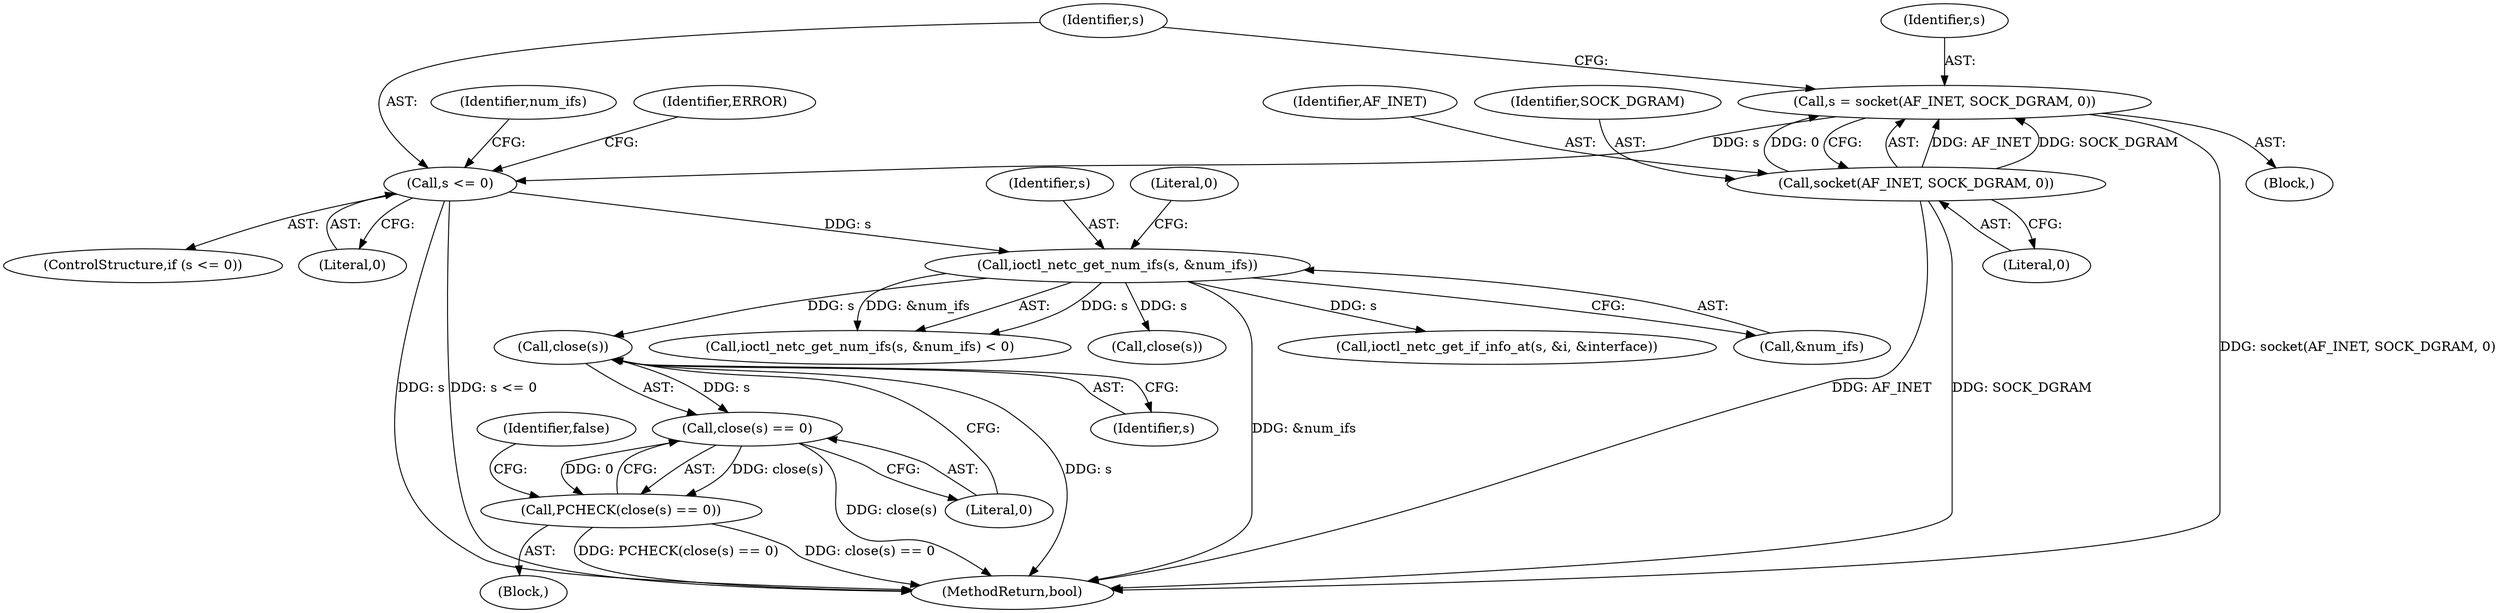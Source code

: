 digraph "1_Chrome_f7b2214a08547e0d28b1a2fef3c19ee0f9febd19@API" {
"1000140" [label="(Call,close(s))"];
"1000128" [label="(Call,ioctl_netc_get_num_ifs(s, &num_ifs))"];
"1000112" [label="(Call,s <= 0)"];
"1000105" [label="(Call,s = socket(AF_INET, SOCK_DGRAM, 0))"];
"1000107" [label="(Call,socket(AF_INET, SOCK_DGRAM, 0))"];
"1000139" [label="(Call,close(s) == 0)"];
"1000138" [label="(Call,PCHECK(close(s) == 0))"];
"1000110" [label="(Literal,0)"];
"1000159" [label="(Call,ioctl_netc_get_if_info_at(s, &i, &interface))"];
"1000128" [label="(Call,ioctl_netc_get_num_ifs(s, &num_ifs))"];
"1000250" [label="(MethodReturn,bool)"];
"1000113" [label="(Identifier,s)"];
"1000142" [label="(Literal,0)"];
"1000112" [label="(Call,s <= 0)"];
"1000107" [label="(Call,socket(AF_INET, SOCK_DGRAM, 0))"];
"1000106" [label="(Identifier,s)"];
"1000130" [label="(Call,&num_ifs)"];
"1000124" [label="(Identifier,num_ifs)"];
"1000133" [label="(Block,)"];
"1000118" [label="(Identifier,ERROR)"];
"1000109" [label="(Identifier,SOCK_DGRAM)"];
"1000132" [label="(Literal,0)"];
"1000127" [label="(Call,ioctl_netc_get_num_ifs(s, &num_ifs) < 0)"];
"1000141" [label="(Identifier,s)"];
"1000111" [label="(ControlStructure,if (s <= 0))"];
"1000139" [label="(Call,close(s) == 0)"];
"1000140" [label="(Call,close(s))"];
"1000105" [label="(Call,s = socket(AF_INET, SOCK_DGRAM, 0))"];
"1000245" [label="(Call,close(s))"];
"1000129" [label="(Identifier,s)"];
"1000103" [label="(Block,)"];
"1000144" [label="(Identifier,false)"];
"1000114" [label="(Literal,0)"];
"1000108" [label="(Identifier,AF_INET)"];
"1000138" [label="(Call,PCHECK(close(s) == 0))"];
"1000140" -> "1000139"  [label="AST: "];
"1000140" -> "1000141"  [label="CFG: "];
"1000141" -> "1000140"  [label="AST: "];
"1000142" -> "1000140"  [label="CFG: "];
"1000140" -> "1000250"  [label="DDG: s"];
"1000140" -> "1000139"  [label="DDG: s"];
"1000128" -> "1000140"  [label="DDG: s"];
"1000128" -> "1000127"  [label="AST: "];
"1000128" -> "1000130"  [label="CFG: "];
"1000129" -> "1000128"  [label="AST: "];
"1000130" -> "1000128"  [label="AST: "];
"1000132" -> "1000128"  [label="CFG: "];
"1000128" -> "1000250"  [label="DDG: &num_ifs"];
"1000128" -> "1000127"  [label="DDG: s"];
"1000128" -> "1000127"  [label="DDG: &num_ifs"];
"1000112" -> "1000128"  [label="DDG: s"];
"1000128" -> "1000159"  [label="DDG: s"];
"1000128" -> "1000245"  [label="DDG: s"];
"1000112" -> "1000111"  [label="AST: "];
"1000112" -> "1000114"  [label="CFG: "];
"1000113" -> "1000112"  [label="AST: "];
"1000114" -> "1000112"  [label="AST: "];
"1000118" -> "1000112"  [label="CFG: "];
"1000124" -> "1000112"  [label="CFG: "];
"1000112" -> "1000250"  [label="DDG: s <= 0"];
"1000112" -> "1000250"  [label="DDG: s"];
"1000105" -> "1000112"  [label="DDG: s"];
"1000105" -> "1000103"  [label="AST: "];
"1000105" -> "1000107"  [label="CFG: "];
"1000106" -> "1000105"  [label="AST: "];
"1000107" -> "1000105"  [label="AST: "];
"1000113" -> "1000105"  [label="CFG: "];
"1000105" -> "1000250"  [label="DDG: socket(AF_INET, SOCK_DGRAM, 0)"];
"1000107" -> "1000105"  [label="DDG: AF_INET"];
"1000107" -> "1000105"  [label="DDG: SOCK_DGRAM"];
"1000107" -> "1000105"  [label="DDG: 0"];
"1000107" -> "1000110"  [label="CFG: "];
"1000108" -> "1000107"  [label="AST: "];
"1000109" -> "1000107"  [label="AST: "];
"1000110" -> "1000107"  [label="AST: "];
"1000107" -> "1000250"  [label="DDG: AF_INET"];
"1000107" -> "1000250"  [label="DDG: SOCK_DGRAM"];
"1000139" -> "1000138"  [label="AST: "];
"1000139" -> "1000142"  [label="CFG: "];
"1000142" -> "1000139"  [label="AST: "];
"1000138" -> "1000139"  [label="CFG: "];
"1000139" -> "1000250"  [label="DDG: close(s)"];
"1000139" -> "1000138"  [label="DDG: close(s)"];
"1000139" -> "1000138"  [label="DDG: 0"];
"1000138" -> "1000133"  [label="AST: "];
"1000144" -> "1000138"  [label="CFG: "];
"1000138" -> "1000250"  [label="DDG: close(s) == 0"];
"1000138" -> "1000250"  [label="DDG: PCHECK(close(s) == 0)"];
}
